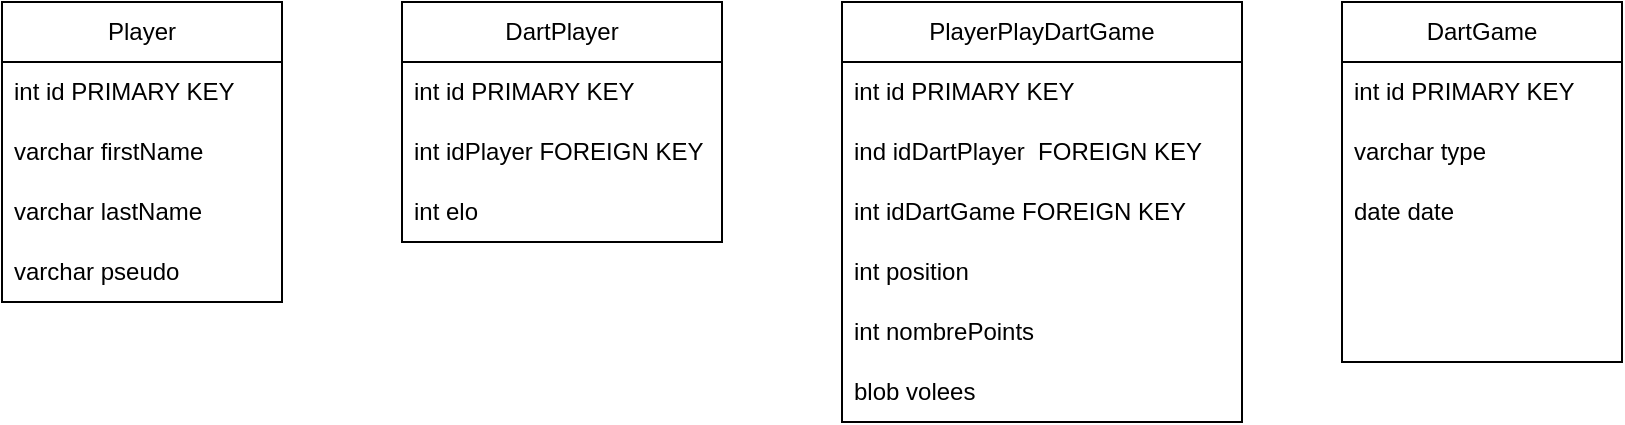<mxfile version="24.8.3">
  <diagram name="Page-1" id="f6Tct9wvdh5q78JJMQ8t">
    <mxGraphModel dx="1644" dy="766" grid="1" gridSize="10" guides="1" tooltips="1" connect="1" arrows="1" fold="1" page="1" pageScale="1" pageWidth="850" pageHeight="1100" math="0" shadow="0">
      <root>
        <mxCell id="0" />
        <mxCell id="1" parent="0" />
        <mxCell id="e292_VB2u6ASVrqyzDby-1" value="Player" style="swimlane;fontStyle=0;childLayout=stackLayout;horizontal=1;startSize=30;horizontalStack=0;resizeParent=1;resizeParentMax=0;resizeLast=0;collapsible=1;marginBottom=0;whiteSpace=wrap;html=1;" vertex="1" parent="1">
          <mxGeometry x="-210" y="160" width="140" height="150" as="geometry" />
        </mxCell>
        <mxCell id="e292_VB2u6ASVrqyzDby-2" value="&lt;div&gt;int id PRIMARY KEY&lt;/div&gt;" style="text;strokeColor=none;fillColor=none;align=left;verticalAlign=middle;spacingLeft=4;spacingRight=4;overflow=hidden;points=[[0,0.5],[1,0.5]];portConstraint=eastwest;rotatable=0;whiteSpace=wrap;html=1;" vertex="1" parent="e292_VB2u6ASVrqyzDby-1">
          <mxGeometry y="30" width="140" height="30" as="geometry" />
        </mxCell>
        <mxCell id="e292_VB2u6ASVrqyzDby-3" value="varchar firstName" style="text;strokeColor=none;fillColor=none;align=left;verticalAlign=middle;spacingLeft=4;spacingRight=4;overflow=hidden;points=[[0,0.5],[1,0.5]];portConstraint=eastwest;rotatable=0;whiteSpace=wrap;html=1;" vertex="1" parent="e292_VB2u6ASVrqyzDby-1">
          <mxGeometry y="60" width="140" height="30" as="geometry" />
        </mxCell>
        <mxCell id="e292_VB2u6ASVrqyzDby-4" value="&lt;div&gt;varchar lastName&lt;/div&gt;" style="text;strokeColor=none;fillColor=none;align=left;verticalAlign=middle;spacingLeft=4;spacingRight=4;overflow=hidden;points=[[0,0.5],[1,0.5]];portConstraint=eastwest;rotatable=0;whiteSpace=wrap;html=1;" vertex="1" parent="e292_VB2u6ASVrqyzDby-1">
          <mxGeometry y="90" width="140" height="30" as="geometry" />
        </mxCell>
        <mxCell id="e292_VB2u6ASVrqyzDby-5" value="varchar pseudo" style="text;strokeColor=none;fillColor=none;align=left;verticalAlign=middle;spacingLeft=4;spacingRight=4;overflow=hidden;points=[[0,0.5],[1,0.5]];portConstraint=eastwest;rotatable=0;whiteSpace=wrap;html=1;" vertex="1" parent="e292_VB2u6ASVrqyzDby-1">
          <mxGeometry y="120" width="140" height="30" as="geometry" />
        </mxCell>
        <mxCell id="e292_VB2u6ASVrqyzDby-6" value="DartGame" style="swimlane;fontStyle=0;childLayout=stackLayout;horizontal=1;startSize=30;horizontalStack=0;resizeParent=1;resizeParentMax=0;resizeLast=0;collapsible=1;marginBottom=0;whiteSpace=wrap;html=1;" vertex="1" parent="1">
          <mxGeometry x="460" y="160" width="140" height="180" as="geometry" />
        </mxCell>
        <mxCell id="e292_VB2u6ASVrqyzDby-7" value="int id PRIMARY KEY" style="text;strokeColor=none;fillColor=none;align=left;verticalAlign=middle;spacingLeft=4;spacingRight=4;overflow=hidden;points=[[0,0.5],[1,0.5]];portConstraint=eastwest;rotatable=0;whiteSpace=wrap;html=1;" vertex="1" parent="e292_VB2u6ASVrqyzDby-6">
          <mxGeometry y="30" width="140" height="30" as="geometry" />
        </mxCell>
        <mxCell id="e292_VB2u6ASVrqyzDby-8" value="varchar type" style="text;strokeColor=none;fillColor=none;align=left;verticalAlign=middle;spacingLeft=4;spacingRight=4;overflow=hidden;points=[[0,0.5],[1,0.5]];portConstraint=eastwest;rotatable=0;whiteSpace=wrap;html=1;" vertex="1" parent="e292_VB2u6ASVrqyzDby-6">
          <mxGeometry y="60" width="140" height="30" as="geometry" />
        </mxCell>
        <mxCell id="e292_VB2u6ASVrqyzDby-9" value="date date" style="text;strokeColor=none;fillColor=none;align=left;verticalAlign=middle;spacingLeft=4;spacingRight=4;overflow=hidden;points=[[0,0.5],[1,0.5]];portConstraint=eastwest;rotatable=0;whiteSpace=wrap;html=1;" vertex="1" parent="e292_VB2u6ASVrqyzDby-6">
          <mxGeometry y="90" width="140" height="30" as="geometry" />
        </mxCell>
        <mxCell id="e292_VB2u6ASVrqyzDby-10" style="text;strokeColor=none;fillColor=none;align=left;verticalAlign=middle;spacingLeft=4;spacingRight=4;overflow=hidden;points=[[0,0.5],[1,0.5]];portConstraint=eastwest;rotatable=0;whiteSpace=wrap;html=1;" vertex="1" parent="e292_VB2u6ASVrqyzDby-6">
          <mxGeometry y="120" width="140" height="30" as="geometry" />
        </mxCell>
        <mxCell id="e292_VB2u6ASVrqyzDby-11" style="text;strokeColor=none;fillColor=none;align=left;verticalAlign=middle;spacingLeft=4;spacingRight=4;overflow=hidden;points=[[0,0.5],[1,0.5]];portConstraint=eastwest;rotatable=0;whiteSpace=wrap;html=1;" vertex="1" parent="e292_VB2u6ASVrqyzDby-6">
          <mxGeometry y="150" width="140" height="30" as="geometry" />
        </mxCell>
        <mxCell id="e292_VB2u6ASVrqyzDby-12" value="PlayerPlayDartGame" style="swimlane;fontStyle=0;childLayout=stackLayout;horizontal=1;startSize=30;horizontalStack=0;resizeParent=1;resizeParentMax=0;resizeLast=0;collapsible=1;marginBottom=0;whiteSpace=wrap;html=1;" vertex="1" parent="1">
          <mxGeometry x="210" y="160" width="200" height="210" as="geometry" />
        </mxCell>
        <mxCell id="e292_VB2u6ASVrqyzDby-13" value="int id PRIMARY KEY" style="text;strokeColor=none;fillColor=none;align=left;verticalAlign=middle;spacingLeft=4;spacingRight=4;overflow=hidden;points=[[0,0.5],[1,0.5]];portConstraint=eastwest;rotatable=0;whiteSpace=wrap;html=1;" vertex="1" parent="e292_VB2u6ASVrqyzDby-12">
          <mxGeometry y="30" width="200" height="30" as="geometry" />
        </mxCell>
        <mxCell id="e292_VB2u6ASVrqyzDby-14" value="ind idDartPlayer&amp;nbsp; FOREIGN KEY" style="text;strokeColor=none;fillColor=none;align=left;verticalAlign=middle;spacingLeft=4;spacingRight=4;overflow=hidden;points=[[0,0.5],[1,0.5]];portConstraint=eastwest;rotatable=0;whiteSpace=wrap;html=1;" vertex="1" parent="e292_VB2u6ASVrqyzDby-12">
          <mxGeometry y="60" width="200" height="30" as="geometry" />
        </mxCell>
        <mxCell id="e292_VB2u6ASVrqyzDby-15" value="int idDartGame FOREIGN KEY" style="text;strokeColor=none;fillColor=none;align=left;verticalAlign=middle;spacingLeft=4;spacingRight=4;overflow=hidden;points=[[0,0.5],[1,0.5]];portConstraint=eastwest;rotatable=0;whiteSpace=wrap;html=1;" vertex="1" parent="e292_VB2u6ASVrqyzDby-12">
          <mxGeometry y="90" width="200" height="30" as="geometry" />
        </mxCell>
        <mxCell id="e292_VB2u6ASVrqyzDby-18" value="int position" style="text;strokeColor=none;fillColor=none;align=left;verticalAlign=middle;spacingLeft=4;spacingRight=4;overflow=hidden;points=[[0,0.5],[1,0.5]];portConstraint=eastwest;rotatable=0;whiteSpace=wrap;html=1;" vertex="1" parent="e292_VB2u6ASVrqyzDby-12">
          <mxGeometry y="120" width="200" height="30" as="geometry" />
        </mxCell>
        <mxCell id="e292_VB2u6ASVrqyzDby-17" value="int nombrePoints" style="text;strokeColor=none;fillColor=none;align=left;verticalAlign=middle;spacingLeft=4;spacingRight=4;overflow=hidden;points=[[0,0.5],[1,0.5]];portConstraint=eastwest;rotatable=0;whiteSpace=wrap;html=1;" vertex="1" parent="e292_VB2u6ASVrqyzDby-12">
          <mxGeometry y="150" width="200" height="30" as="geometry" />
        </mxCell>
        <mxCell id="e292_VB2u6ASVrqyzDby-16" value="blob volees" style="text;strokeColor=none;fillColor=none;align=left;verticalAlign=middle;spacingLeft=4;spacingRight=4;overflow=hidden;points=[[0,0.5],[1,0.5]];portConstraint=eastwest;rotatable=0;whiteSpace=wrap;html=1;" vertex="1" parent="e292_VB2u6ASVrqyzDby-12">
          <mxGeometry y="180" width="200" height="30" as="geometry" />
        </mxCell>
        <mxCell id="e292_VB2u6ASVrqyzDby-19" value="DartPlayer" style="swimlane;fontStyle=0;childLayout=stackLayout;horizontal=1;startSize=30;horizontalStack=0;resizeParent=1;resizeParentMax=0;resizeLast=0;collapsible=1;marginBottom=0;whiteSpace=wrap;html=1;" vertex="1" parent="1">
          <mxGeometry x="-10" y="160" width="160" height="120" as="geometry" />
        </mxCell>
        <mxCell id="e292_VB2u6ASVrqyzDby-20" value="int id PRIMARY KEY" style="text;strokeColor=none;fillColor=none;align=left;verticalAlign=middle;spacingLeft=4;spacingRight=4;overflow=hidden;points=[[0,0.5],[1,0.5]];portConstraint=eastwest;rotatable=0;whiteSpace=wrap;html=1;" vertex="1" parent="e292_VB2u6ASVrqyzDby-19">
          <mxGeometry y="30" width="160" height="30" as="geometry" />
        </mxCell>
        <mxCell id="e292_VB2u6ASVrqyzDby-21" value="int idPlayer FOREIGN KEY" style="text;strokeColor=none;fillColor=none;align=left;verticalAlign=middle;spacingLeft=4;spacingRight=4;overflow=hidden;points=[[0,0.5],[1,0.5]];portConstraint=eastwest;rotatable=0;whiteSpace=wrap;html=1;" vertex="1" parent="e292_VB2u6ASVrqyzDby-19">
          <mxGeometry y="60" width="160" height="30" as="geometry" />
        </mxCell>
        <mxCell id="e292_VB2u6ASVrqyzDby-22" value="int elo" style="text;strokeColor=none;fillColor=none;align=left;verticalAlign=middle;spacingLeft=4;spacingRight=4;overflow=hidden;points=[[0,0.5],[1,0.5]];portConstraint=eastwest;rotatable=0;whiteSpace=wrap;html=1;" vertex="1" parent="e292_VB2u6ASVrqyzDby-19">
          <mxGeometry y="90" width="160" height="30" as="geometry" />
        </mxCell>
      </root>
    </mxGraphModel>
  </diagram>
</mxfile>
